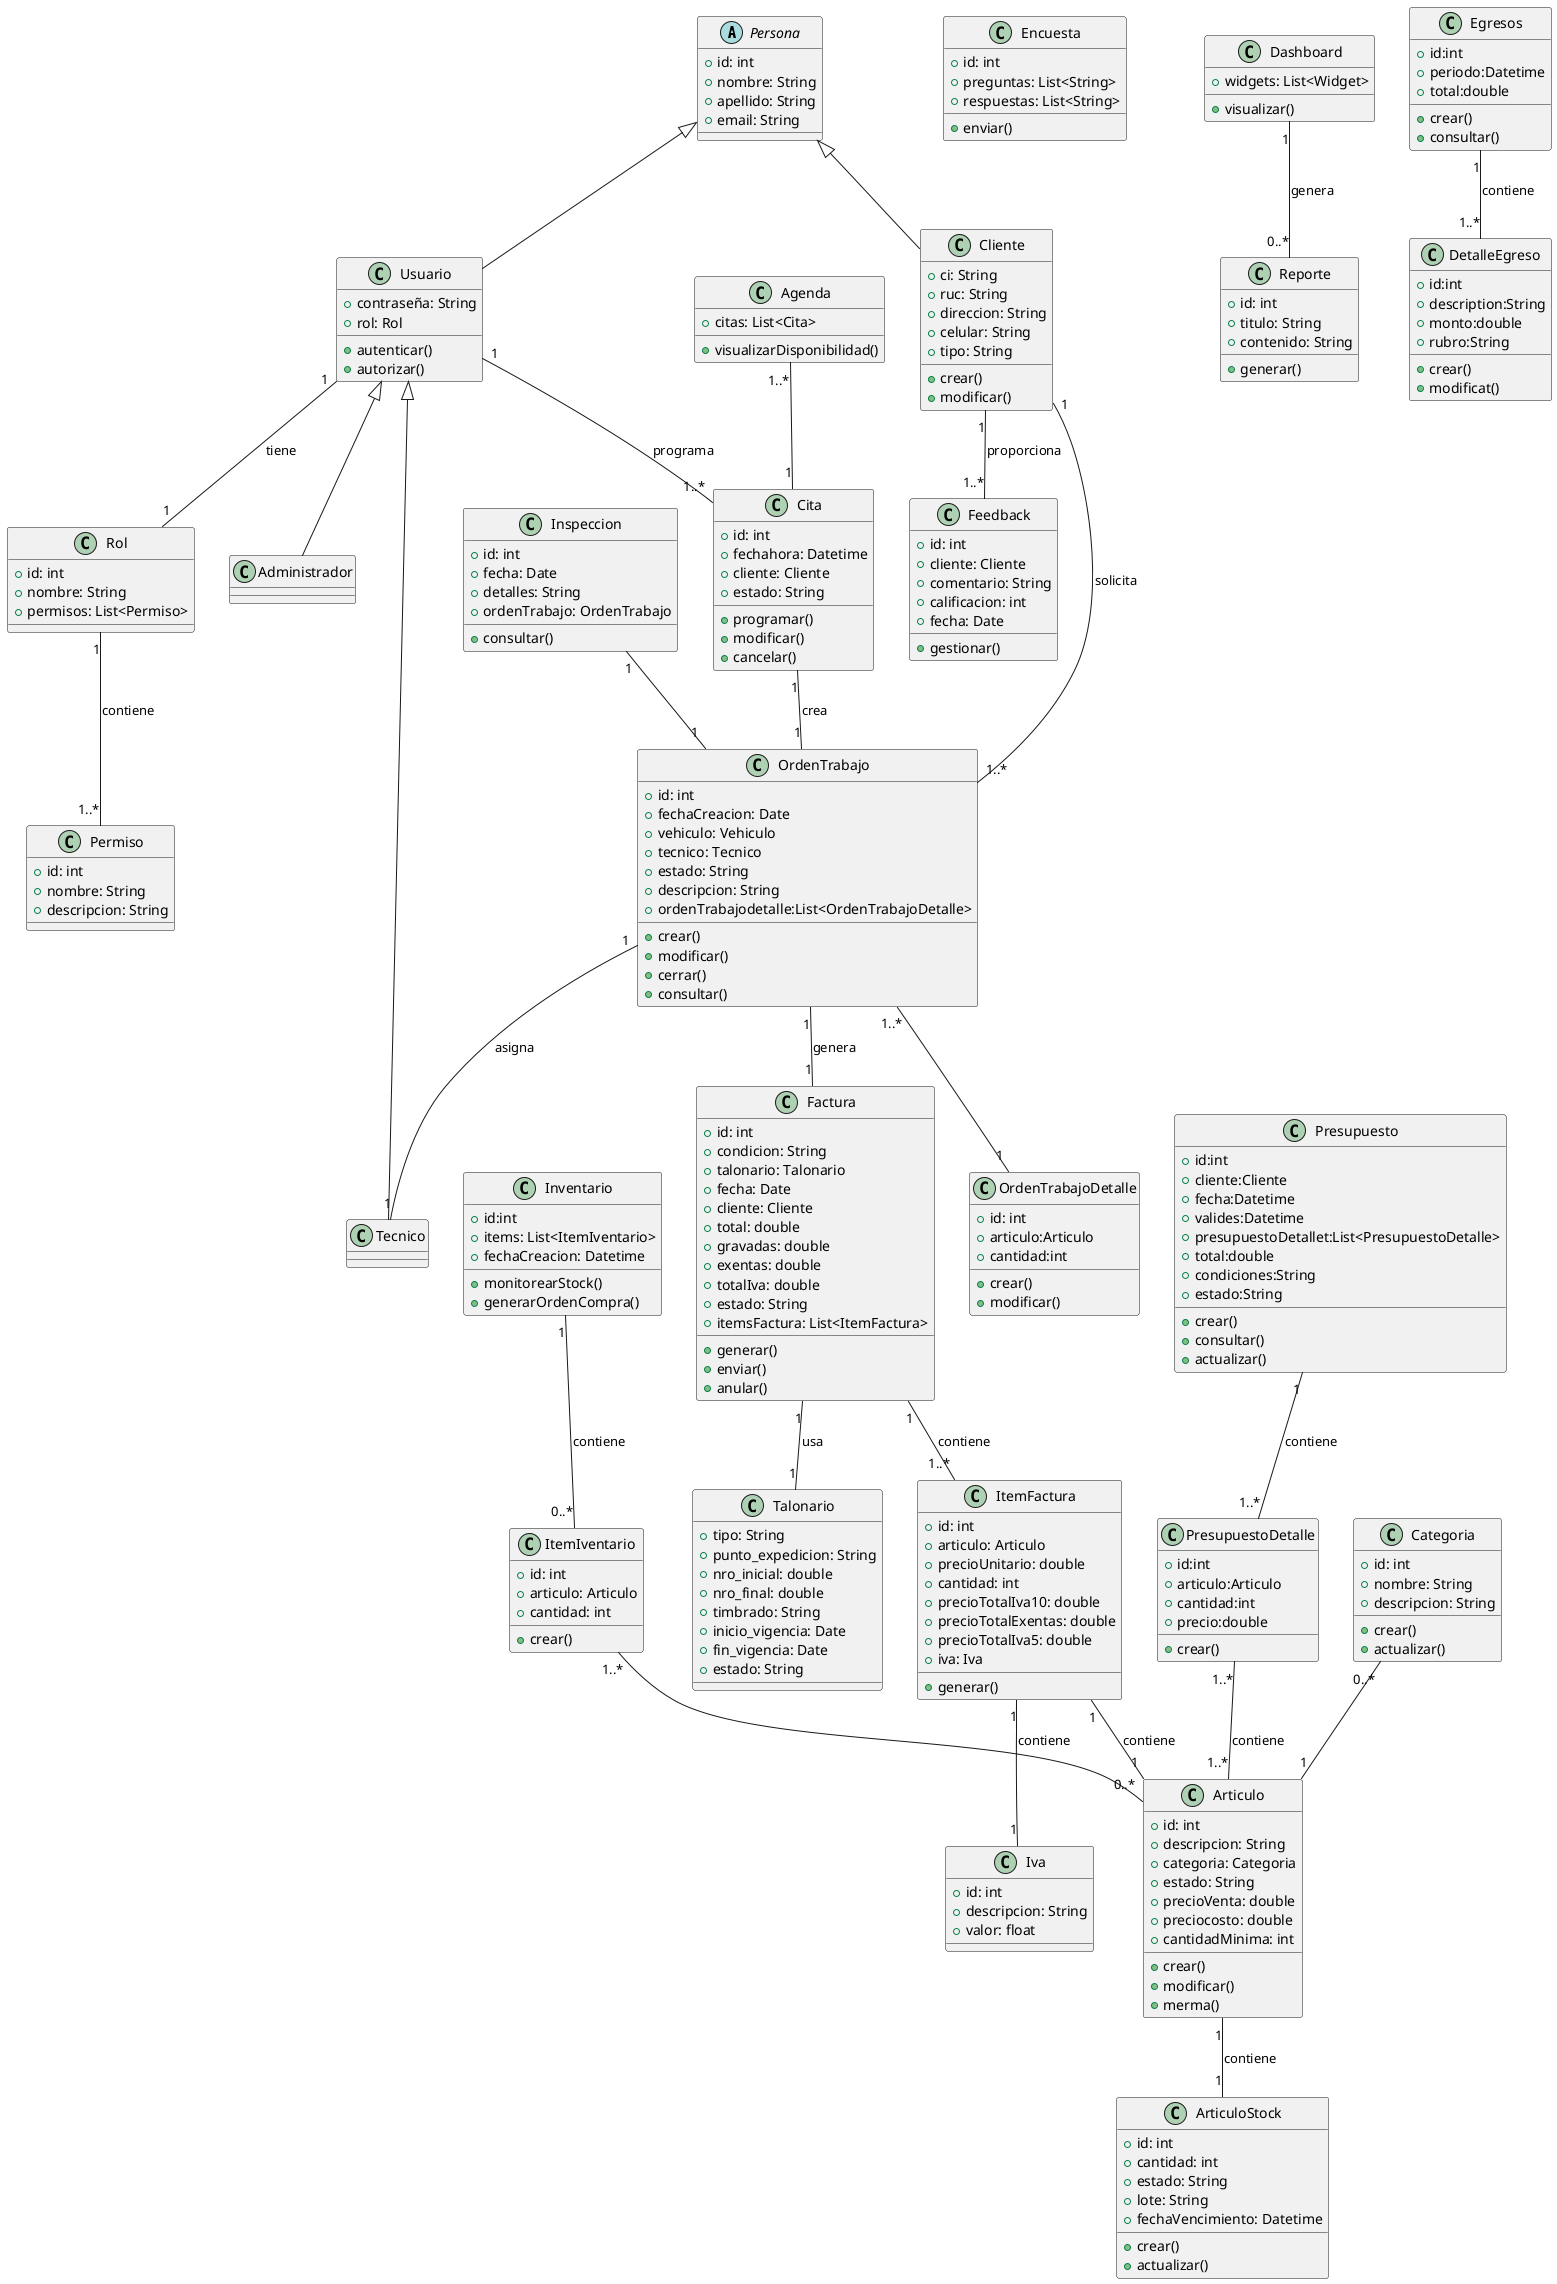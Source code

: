 @startuml diagrama_clases

abstract class Persona{
    +id: int
    +nombre: String
    +apellido: String
    +email: String
}
' Definición de roles de usuario
class Usuario extends Persona {
    +contraseña: String
    +rol: Rol
    +autenticar()
    +autorizar()
}

class Rol {
    +id: int
    +nombre: String
    +permisos: List<Permiso>
}

class Permiso {
    +id: int
    +nombre: String
    +descripcion: String
}

class Administrador extends Usuario

class Tecnico extends Usuario

class Cliente extends Persona{
    +ci: String
    +ruc: String
    +direccion: String
    +celular: String
    +tipo: String /' juridica, fisica '/
    +crear()
    +modificar()
}

' Programación y modificación de citas en línea
class Cita {
    +id: int
    +fechahora: Datetime
    +cliente: Cliente
    +estado: String
    +programar()
    +modificar()
    +cancelar()
}

class Agenda {
    +citas: List<Cita>
    +visualizarDisponibilidad()
}


' Automatización de órdenes de trabajo
class OrdenTrabajo {
    +id: int
    +fechaCreacion: Date
    +vehiculo: Vehiculo
    +tecnico: Tecnico
    +estado: String
    +descripcion: String
    +ordenTrabajodetalle:List<OrdenTrabajoDetalle>
    +crear()
    +modificar()
    +cerrar()
    +consultar()
}

class OrdenTrabajoDetalle{
    +id: int
    +articulo:Articulo
    +cantidad:int
    +crear()
    +modificar()
}

class Factura {
    +id: int
    +condicion: String
    +talonario: Talonario
    +fecha: Date
    +cliente: Cliente
    +total: double
    +gravadas: double
    +exentas: double
    +totalIva: double
    +estado: String
    +itemsFactura: List<ItemFactura>
    +generar()
    +enviar()
    +anular()
}

class ItemFactura {
    +id: int
    +articulo: Articulo
    +precioUnitario: double
    +cantidad: int
    +precioTotalIva10: double
    +precioTotalExentas: double
    +precioTotalIva5: double
    +iva: Iva
    +generar()
}

class Iva {
    +id: int
    +descripcion: String
    +valor: float
}

class Talonario {
    +tipo: String
    +punto_expedicion: String
    +nro_inicial: double
    +nro_final: double
    +timbrado: String
    +inicio_vigencia: Date
    +fin_vigencia: Date
    +estado: String
}

' Gestión de inventario
class Inventario {
    +id:int
    +items: List<ItemIventario>
    +fechaCreacion: Datetime
    +monitorearStock()
    +generarOrdenCompra()
}

class ItemIventario {
    +id: int
    +articulo: Articulo
    +cantidad: int
    +crear()

}

class ArticuloStock{
    +id: int
    +cantidad: int
    +estado: String
    +lote: String
    +fechaVencimiento: Datetime
    +crear()
    +actualizar()
}

class Categoria{
    +id: int
    +nombre: String
    +descripcion: String
    +crear()
    +actualizar()
}

class Articulo {
    +id: int
    +descripcion: String
    +categoria: Categoria
    +estado: String
    +precioVenta: double
    +preciocosto: double
    +cantidadMinima: int
    +crear()
    +modificar()
    +merma()
}


' Gestión de feedback del cliente
class Feedback {
    +id: int
    +cliente: Cliente
    +comentario: String
    +calificacion: int
    +fecha: Date
    +gestionar()
}

class Encuesta {
    +id: int
    +preguntas: List<String>
    +respuestas: List<String>
    +enviar()
}

' Cumplimiento de normativas
/'class Normativa {
    +id: int
    +descripcion: String
    +documentar()
}'/

/'class Residuo {
    +id: int
    +tipo: String
    +cantidad: double
    +gestionar()
}'/

' Dashboards y reportes
class Dashboard {
    +widgets: List<Widget>
    +visualizar()
}

class Reporte {
    +id: int
    +titulo: String
    +contenido: String
    +generar()
}

' Seguimiento de calidad de servicio
/'class ControlCalidad {
    +id: int
    +inspecciones: List<Inspeccion>
    +registrar()
}'/

class Inspeccion {
    +id: int
    +fecha: Date
    +detalles: String
    +ordenTrabajo: OrdenTrabajo
    +consultar()
}

class Presupuesto{
    +id:int
    +cliente:Cliente
    +fecha:Datetime
    +valides:Datetime
    +presupuestoDetallet:List<PresupuestoDetalle>
    +total:double
    +condiciones:String
    +estado:String
    +crear()
    +consultar()
    +actualizar()
}

class PresupuestoDetalle{
    +id:int
    +articulo:Articulo
    +cantidad:int
    +precio:double
    +crear()
}

class Egresos{
    +id:int
    +periodo:Datetime
    +total:double
    +crear()
    +consultar()
}

class DetalleEgreso{
    +id:int
    +description:String
    +monto:double
    +rubro:String
    +crear()
    +modificat()
}

' Relaciones
Rol "1" -- "1..*" Permiso: contiene
Usuario "1" -- "1" Rol: tiene
Usuario "1" -- "1..*" Cita: programa
Cliente "1" -- "1..*" Feedback: proporciona
Cliente "1" -- "1..*" OrdenTrabajo: solicita
OrdenTrabajo "1" -- "1" Tecnico: asigna
OrdenTrabajo "1" -- "1" Factura: genera
Factura "1" -- "1" Talonario: usa
Factura "1" -- "1..*" ItemFactura: contiene
ItemFactura "1" -- "1" Articulo: contiene
ItemFactura "1" -- "1" Iva: contiene
Cita "1" -- "1" OrdenTrabajo: crea
Inventario "1" -- "0..*" ItemIventario: contiene
''Residuo "1" -- "1" Normativa: cumple
Dashboard "1" -- "0..*" Reporte: genera
'ControlCalidad "1" -- "0..*" Inspeccion: registra
Inspeccion "1" -- "1" OrdenTrabajo
Articulo "1" -- "1" ArticuloStock: contiene
Presupuesto "1" -- "1..*"PresupuestoDetalle: contiene
PresupuestoDetalle "1..*" -- "1..*"Articulo: contiene
Egresos "1" -- "1..*"DetalleEgreso: contiene
Categoria "0..*" -- "1"Articulo
ItemIventario "1..*" -- "0..*" Articulo
OrdenTrabajo "1..*" -- "1" OrdenTrabajoDetalle
Agenda "1..*" -- "1" Cita
@enduml

/' Estuve modificando algunas cosas:
Creo que podriamos dejar de usar las siguientes clases, decime que opinas
- Agenda -> manejarnos solo con citas 
- Normativas -> creo que eso escapa ya al sistema en si
- ControlCalidad -> Basteria creo, con tener un campo "aceptadoCliente" en ördenTrabajo" capaz
- Residuos -> esta clase no me queda muy claro su funcion

Aparte agregar las clases de:
- Vehiculo -> Su relacion
- y alguna otra mas que tengas en mente'/